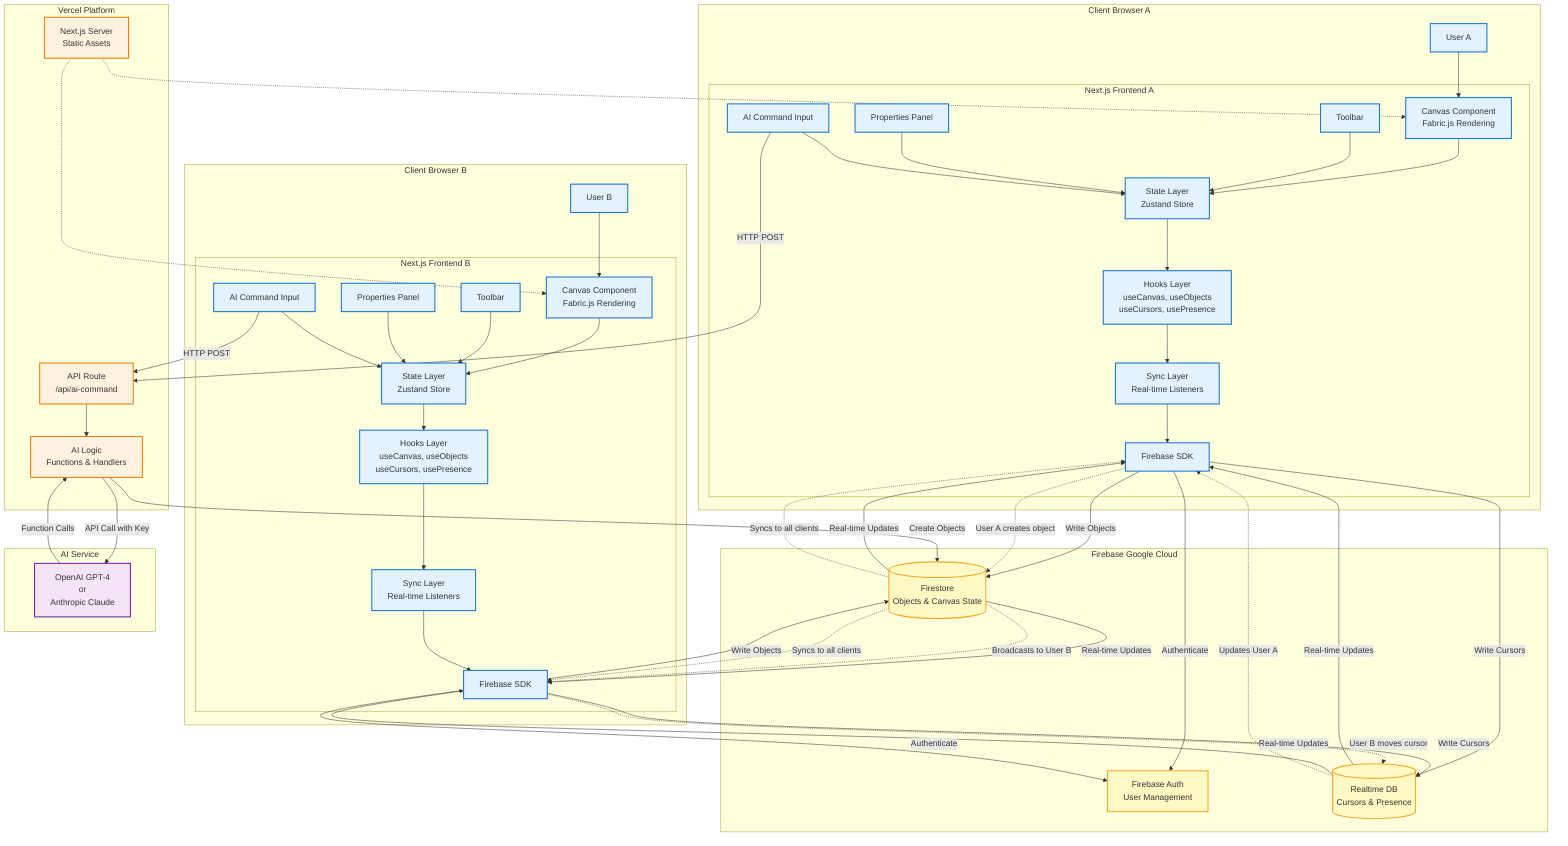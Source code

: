 graph TB
    subgraph "Client Browser A"
        UA[User A]
        
        subgraph "Next.js Frontend A"
            CA[Canvas Component<br/>Fabric.js Rendering]
            TBA[Toolbar]
            PPA[Properties Panel]
            AIA[AI Command Input]
            
            SA[State Layer<br/>Zustand Store]
            HA[Hooks Layer<br/>useCanvas, useObjects<br/>useCursors, usePresence]
            SYCA[Sync Layer<br/>Real-time Listeners]
            FSA[Firebase SDK]
        end
    end
    
    subgraph "Client Browser B"
        UB[User B]
        
        subgraph "Next.js Frontend B"
            CB[Canvas Component<br/>Fabric.js Rendering]
            TBB[Toolbar]
            PPB[Properties Panel]
            AIB[AI Command Input]
            
            SB[State Layer<br/>Zustand Store]
            HB[Hooks Layer<br/>useCanvas, useObjects<br/>useCursors, usePresence]
            SYNCB[Sync Layer<br/>Real-time Listeners]
            FSB[Firebase SDK]
        end
    end
    
    subgraph "Vercel Platform"
        NEXT[Next.js Server<br/>Static Assets]
        APIA[API Route<br/>/api/ai-command]
        AIL[AI Logic<br/>Functions & Handlers]
    end
    
    subgraph "Firebase Google Cloud"
        AUTH[Firebase Auth<br/>User Management]
        FS[(Firestore<br/>Objects & Canvas State)]
        RTDB[(Realtime DB<br/>Cursors & Presence)]
    end
    
    subgraph "AI Service"
        OPENAI[OpenAI GPT-4<br/>or<br/>Anthropic Claude]
    end
    
    %% User to Components
    UA --> CA
    UB --> CB
    
    %% Component Flow A
    CA --> SA
    TBA --> SA
    PPA --> SA
    AIA --> SA
    SA --> HA
    HA --> SYCA
    SYCA --> FSA
    
    %% Component Flow B
    CB --> SB
    TBB --> SB
    PPB --> SB
    AIB --> SB
    SB --> HB
    HB --> SYNCB
    SYNCB --> FSB
    
    %% Static Assets
    NEXT -.-> CA
    NEXT -.-> CB
    
    %% Firebase Connections A
    FSA -->|Write Objects| FS
    FSA -->|Write Cursors| RTDB
    FSA -->|Authenticate| AUTH
    FS -->|Real-time Updates| FSA
    RTDB -->|Real-time Updates| FSA
    
    %% Firebase Connections B
    FSB -->|Write Objects| FS
    FSB -->|Write Cursors| RTDB
    FSB -->|Authenticate| AUTH
    FS -->|Real-time Updates| FSB
    RTDB -->|Real-time Updates| FSB
    
    %% Cross-user sync
    FSA -.->|User A creates object| FS
    FS -.->|Broadcasts to User B| FSB
    FSB -.->|User B moves cursor| RTDB
    RTDB -.->|Updates User A| FSA
    
    %% AI Flow
    AIA -->|HTTP POST| APIA
    AIB -->|HTTP POST| APIA
    APIA --> AIL
    AIL -->|API Call with Key| OPENAI
    OPENAI -->|Function Calls| AIL
    AIL -->|Create Objects| FS
    FS -.->|Syncs to all clients| FSA
    FS -.->|Syncs to all clients| FSB
    
    %% Styling
    classDef clientStyle fill:#e3f2fd,stroke:#1976d2,stroke-width:2px
    classDef serverStyle fill:#fff3e0,stroke:#f57c00,stroke-width:2px
    classDef firebaseStyle fill:#fff9c4,stroke:#f9a825,stroke-width:2px
    classDef aiStyle fill:#f3e5f5,stroke:#7b1fa2,stroke-width:2px
    
    class UA,UB,CA,CB,TBA,TBB,PPA,PPB,AIA,AIB,SA,SB,HA,HB,SYCA,SYNCB,FSA,FSB clientStyle
    class NEXT,APIA,AIL serverStyle
    class AUTH,FS,RTDB firebaseStyle
    class OPENAI aiStyle